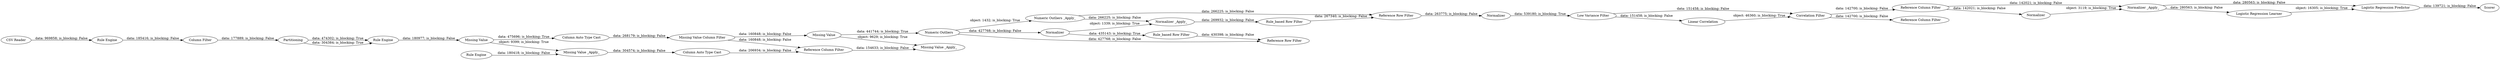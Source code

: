 digraph {
	"7633366501768589382_56" [label="Normalizer _Apply_"]
	"-5643064732083308248_83" [label="Column Auto Type Cast"]
	"-5572657042713989719_774" [label=Normalizer]
	"-2614910086046621727_84" [label=Normalizer]
	"-5643064732083308248_63" [label="Rule Engine"]
	"-5572657042713989719_780" [label="Numeric Outliers _Apply_"]
	"2893664041116162284_59" [label="CSV Reader"]
	"-5572657042713989719_784" [label="Rule_based Row Filter"]
	"-5643064732083308248_77" [label="Rule Engine"]
	"2893664041116162284_79" [label=Scorer]
	"-5643064732083308248_64" [label="Missing Value _Apply_"]
	"-2614910086046621727_74" [label="Reference Column Filter"]
	"-5643064732083308248_81" [label="Missing Value Column Filter"]
	"-5572657042713989719_778" [label="Normalizer _Apply_"]
	"-5643064732083308248_78" [label="Missing Value"]
	"-2614910086046621727_53" [label="Low Variance Filter"]
	"-5643064732083308248_82" [label="Missing Value"]
	"-5643064732083308248_80" [label="Column Auto Type Cast"]
	"7633366501768589382_23" [label="Rule Engine"]
	"-5572657042713989719_775" [label="Rule_based Row Filter"]
	"-5572657042713989719_786" [label="Reference Row Filter"]
	"-5572657042713989719_785" [label="Reference Row Filter"]
	"-2614910086046621727_85" [label="Reference Column Filter"]
	"-5643064732083308248_72" [label="Reference Column Filter"]
	"-5643064732083308248_73" [label="Missing Value _Apply_"]
	"-2614910086046621727_66" [label="Correlation Filter"]
	"7633366501768589382_26" [label="Column Filter"]
	"7633366501768589382_55" [label=Normalizer]
	"-2614910086046621727_76" [label="Linear Correlation"]
	"2893664041116162284_78" [label="Logistic Regression Predictor"]
	"2893664041116162284_77" [label="Logistic Regression Learner"]
	"7633366501768589382_24" [label=Partitioning]
	"-5572657042713989719_66" [label="Numeric Outliers"]
	"-5643064732083308248_78" -> "-5643064732083308248_80" [label="data: 475696; is_blocking: True"]
	"7633366501768589382_23" -> "7633366501768589382_26" [label="data: 185416; is_blocking: False"]
	"-5643064732083308248_63" -> "-5643064732083308248_64" [label="data: 180418; is_blocking: False"]
	"-2614910086046621727_84" -> "-2614910086046621727_53" [label="data: 539180; is_blocking: True"]
	"2893664041116162284_59" -> "7633366501768589382_23" [label="data: 969858; is_blocking: False"]
	"-5572657042713989719_774" -> "-5572657042713989719_778" [label="object: 1339; is_blocking: True"]
	"-5572657042713989719_66" -> "-5572657042713989719_780" [label="object: 1432; is_blocking: True"]
	"7633366501768589382_24" -> "-5643064732083308248_77" [label="data: 474302; is_blocking: True"]
	"-2614910086046621727_76" -> "-2614910086046621727_66" [label="object: 46360; is_blocking: True"]
	"2893664041116162284_78" -> "2893664041116162284_79" [label="data: 139721; is_blocking: False"]
	"-2614910086046621727_85" -> "7633366501768589382_55" [label="data: 142021; is_blocking: False"]
	"-5643064732083308248_78" -> "-5643064732083308248_64" [label="object: 9399; is_blocking: True"]
	"-5643064732083308248_82" -> "-5572657042713989719_66" [label="data: 441744; is_blocking: True"]
	"-5572657042713989719_66" -> "-5572657042713989719_785" [label="data: 427768; is_blocking: False"]
	"-2614910086046621727_66" -> "-2614910086046621727_85" [label="data: 142700; is_blocking: False"]
	"-5572657042713989719_66" -> "-5572657042713989719_774" [label="data: 427768; is_blocking: False"]
	"-5572657042713989719_786" -> "-2614910086046621727_84" [label="data: 263775; is_blocking: False"]
	"-5643064732083308248_80" -> "-5643064732083308248_81" [label="data: 268179; is_blocking: False"]
	"2893664041116162284_77" -> "2893664041116162284_78" [label="object: 16305; is_blocking: True"]
	"7633366501768589382_26" -> "7633366501768589382_24" [label="data: 177889; is_blocking: False"]
	"-5643064732083308248_83" -> "-5643064732083308248_72" [label="data: 206934; is_blocking: False"]
	"-5643064732083308248_82" -> "-5643064732083308248_73" [label="object: 9629; is_blocking: True"]
	"-5572657042713989719_774" -> "-5572657042713989719_775" [label="data: 435143; is_blocking: True"]
	"-5572657042713989719_775" -> "-5572657042713989719_785" [label="data: 430398; is_blocking: False"]
	"-5572657042713989719_780" -> "-5572657042713989719_778" [label="data: 266225; is_blocking: False"]
	"-5572657042713989719_780" -> "-5572657042713989719_786" [label="data: 266225; is_blocking: False"]
	"-2614910086046621727_53" -> "-2614910086046621727_76" [label="data: 151458; is_blocking: False"]
	"-2614910086046621727_85" -> "7633366501768589382_56" [label="data: 142021; is_blocking: False"]
	"-5572657042713989719_784" -> "-5572657042713989719_786" [label="data: 267340; is_blocking: False"]
	"7633366501768589382_55" -> "7633366501768589382_56" [label="object: 3119; is_blocking: True"]
	"7633366501768589382_56" -> "2893664041116162284_78" [label="data: 280563; is_blocking: False"]
	"7633366501768589382_24" -> "-5643064732083308248_77" [label="data: 304384; is_blocking: True"]
	"-2614910086046621727_66" -> "-2614910086046621727_74" [label="data: 142700; is_blocking: False"]
	"-5643064732083308248_81" -> "-5643064732083308248_82" [label="data: 160848; is_blocking: False"]
	"-5643064732083308248_81" -> "-5643064732083308248_72" [label="data: 160848; is_blocking: False"]
	"-2614910086046621727_53" -> "-2614910086046621727_66" [label="data: 151458; is_blocking: False"]
	"-5643064732083308248_77" -> "-5643064732083308248_78" [label="data: 180977; is_blocking: False"]
	"-5572657042713989719_778" -> "-5572657042713989719_784" [label="data: 269932; is_blocking: False"]
	"7633366501768589382_56" -> "2893664041116162284_77" [label="data: 280563; is_blocking: False"]
	"-5643064732083308248_72" -> "-5643064732083308248_73" [label="data: 154633; is_blocking: False"]
	"-5643064732083308248_64" -> "-5643064732083308248_83" [label="data: 304574; is_blocking: False"]
	rankdir=LR
}
